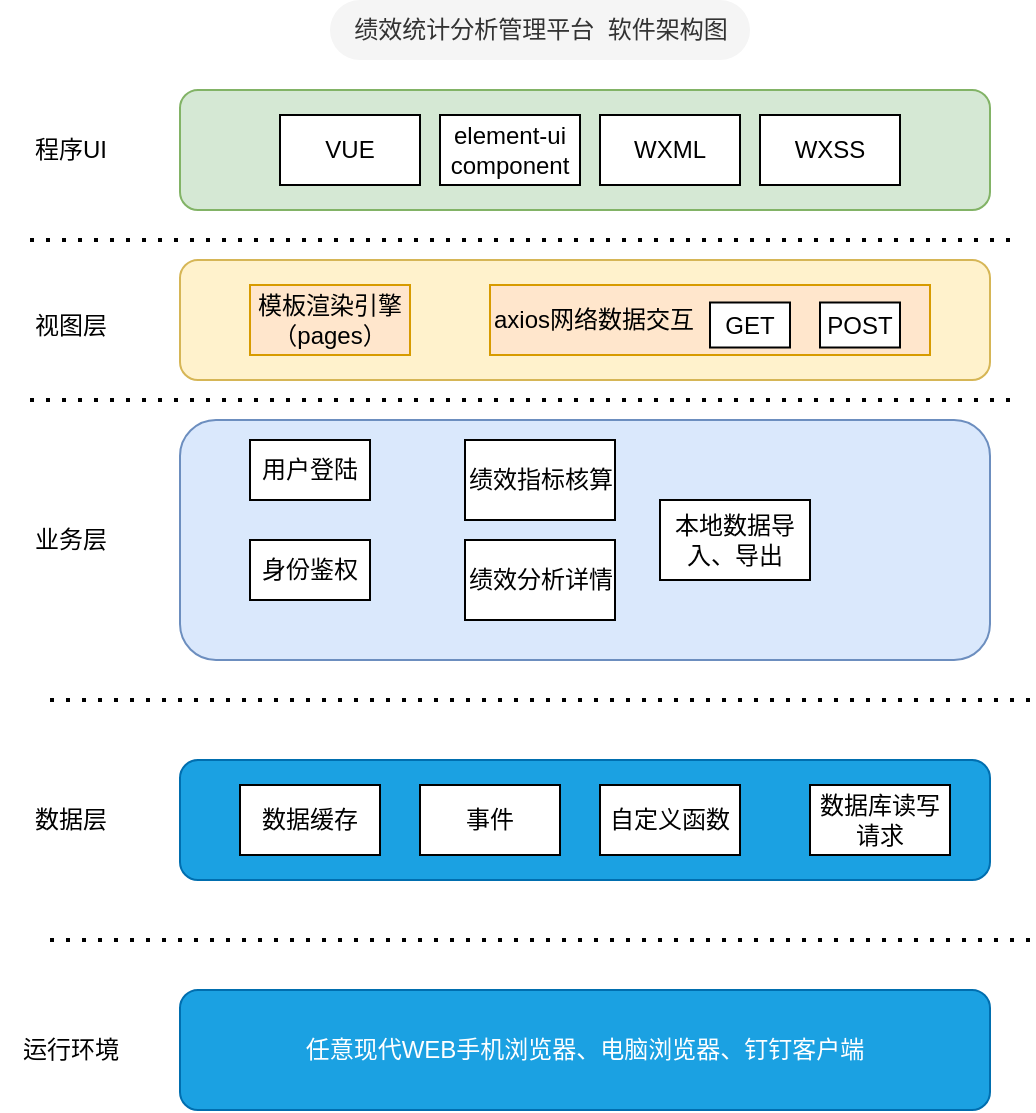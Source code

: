<mxfile version="20.5.1" type="github">
  <diagram id="BHoDPxuyglcWmHFTVv1B" name="Page-1">
    <mxGraphModel dx="813" dy="477" grid="1" gridSize="10" guides="1" tooltips="1" connect="1" arrows="1" fold="1" page="1" pageScale="1" pageWidth="850" pageHeight="1100" math="0" shadow="0">
      <root>
        <mxCell id="0" />
        <mxCell id="1" parent="0" />
        <mxCell id="4niVdjVSEtjhdwLLz-7x-1" value="绩效统计分析管理平台&amp;nbsp; 软件架构图" style="text;html=1;align=center;verticalAlign=middle;resizable=0;points=[];autosize=1;strokeColor=none;fillColor=#f5f5f5;fontColor=#333333;rounded=1;arcSize=50;" vertex="1" parent="1">
          <mxGeometry x="260" width="210" height="30" as="geometry" />
        </mxCell>
        <mxCell id="4niVdjVSEtjhdwLLz-7x-2" value="" style="rounded=1;whiteSpace=wrap;html=1;fillColor=#d5e8d4;strokeColor=#82b366;" vertex="1" parent="1">
          <mxGeometry x="185" y="45" width="405" height="60" as="geometry" />
        </mxCell>
        <mxCell id="4niVdjVSEtjhdwLLz-7x-3" value="程序UI" style="text;html=1;align=center;verticalAlign=middle;resizable=0;points=[];autosize=1;strokeColor=none;fillColor=none;" vertex="1" parent="1">
          <mxGeometry x="100" y="60" width="60" height="30" as="geometry" />
        </mxCell>
        <mxCell id="4niVdjVSEtjhdwLLz-7x-5" value="VUE" style="rounded=0;whiteSpace=wrap;html=1;" vertex="1" parent="1">
          <mxGeometry x="235" y="57.5" width="70" height="35" as="geometry" />
        </mxCell>
        <mxCell id="4niVdjVSEtjhdwLLz-7x-8" value="element-ui component" style="rounded=0;whiteSpace=wrap;html=1;" vertex="1" parent="1">
          <mxGeometry x="315" y="57.5" width="70" height="35" as="geometry" />
        </mxCell>
        <mxCell id="4niVdjVSEtjhdwLLz-7x-9" value="WXML&lt;br&gt;" style="rounded=0;whiteSpace=wrap;html=1;" vertex="1" parent="1">
          <mxGeometry x="395" y="57.5" width="70" height="35" as="geometry" />
        </mxCell>
        <mxCell id="4niVdjVSEtjhdwLLz-7x-10" value="WXSS" style="rounded=0;whiteSpace=wrap;html=1;" vertex="1" parent="1">
          <mxGeometry x="475" y="57.5" width="70" height="35" as="geometry" />
        </mxCell>
        <mxCell id="4niVdjVSEtjhdwLLz-7x-11" value="" style="endArrow=none;dashed=1;html=1;dashPattern=1 3;strokeWidth=2;rounded=0;" edge="1" parent="1">
          <mxGeometry width="50" height="50" relative="1" as="geometry">
            <mxPoint x="110" y="120" as="sourcePoint" />
            <mxPoint x="600" y="120" as="targetPoint" />
          </mxGeometry>
        </mxCell>
        <mxCell id="4niVdjVSEtjhdwLLz-7x-14" value="" style="rounded=1;whiteSpace=wrap;html=1;fillColor=#fff2cc;strokeColor=#d6b656;" vertex="1" parent="1">
          <mxGeometry x="185" y="130" width="405" height="60" as="geometry" />
        </mxCell>
        <mxCell id="4niVdjVSEtjhdwLLz-7x-15" value="模板渲染引擎&lt;br&gt;（pages）" style="rounded=0;whiteSpace=wrap;html=1;fillColor=#ffe6cc;strokeColor=#d79b00;" vertex="1" parent="1">
          <mxGeometry x="220" y="142.5" width="80" height="35" as="geometry" />
        </mxCell>
        <mxCell id="4niVdjVSEtjhdwLLz-7x-16" value="axios网络数据交互" style="rounded=0;whiteSpace=wrap;html=1;fillColor=#ffe6cc;strokeColor=#d79b00;align=left;" vertex="1" parent="1">
          <mxGeometry x="340" y="142.5" width="220" height="35" as="geometry" />
        </mxCell>
        <mxCell id="4niVdjVSEtjhdwLLz-7x-17" value="视图层" style="text;html=1;align=center;verticalAlign=middle;resizable=0;points=[];autosize=1;strokeColor=none;fillColor=none;" vertex="1" parent="1">
          <mxGeometry x="100" y="147.5" width="60" height="30" as="geometry" />
        </mxCell>
        <mxCell id="4niVdjVSEtjhdwLLz-7x-18" value="GET&lt;span style=&quot;color: rgba(0, 0, 0, 0); font-family: monospace; font-size: 0px; text-align: start;&quot;&gt;%3CmxGraphModel%3E%3Croot%3E%3CmxCell%20id%3D%220%22%2F%3E%3CmxCell%20id%3D%221%22%20parent%3D%220%22%2F%3E%3CmxCell%20id%3D%222%22%20value%3D%22%E7%A8%8B%E5%BA%8FUI%22%20style%3D%22text%3Bhtml%3D1%3Balign%3Dcenter%3BverticalAlign%3Dmiddle%3Bresizable%3D0%3Bpoints%3D%5B%5D%3Bautosize%3D1%3BstrokeColor%3Dnone%3BfillColor%3Dnone%3B%22%20vertex%3D%221%22%20parent%3D%221%22%3E%3CmxGeometry%20x%3D%22100%22%20y%3D%2260%22%20width%3D%2260%22%20height%3D%2230%22%20as%3D%22geometry%22%2F%3E%3C%2FmxCell%3E%3C%2Froot%3E%3C%2FmxGraphModel%3E&lt;/span&gt;" style="rounded=0;whiteSpace=wrap;html=1;" vertex="1" parent="1">
          <mxGeometry x="450" y="151.25" width="40" height="22.5" as="geometry" />
        </mxCell>
        <mxCell id="4niVdjVSEtjhdwLLz-7x-20" value="POST" style="rounded=0;whiteSpace=wrap;html=1;" vertex="1" parent="1">
          <mxGeometry x="505" y="151.25" width="40" height="22.5" as="geometry" />
        </mxCell>
        <mxCell id="4niVdjVSEtjhdwLLz-7x-21" value="" style="endArrow=none;dashed=1;html=1;dashPattern=1 3;strokeWidth=2;rounded=0;" edge="1" parent="1">
          <mxGeometry width="50" height="50" relative="1" as="geometry">
            <mxPoint x="110" y="200" as="sourcePoint" />
            <mxPoint x="600" y="200" as="targetPoint" />
          </mxGeometry>
        </mxCell>
        <mxCell id="4niVdjVSEtjhdwLLz-7x-22" value="业务层" style="text;html=1;align=center;verticalAlign=middle;resizable=0;points=[];autosize=1;strokeColor=none;fillColor=none;" vertex="1" parent="1">
          <mxGeometry x="100" y="255" width="60" height="30" as="geometry" />
        </mxCell>
        <mxCell id="4niVdjVSEtjhdwLLz-7x-24" value="" style="rounded=1;whiteSpace=wrap;html=1;fillColor=#dae8fc;strokeColor=#6c8ebf;" vertex="1" parent="1">
          <mxGeometry x="185" y="210" width="405" height="120" as="geometry" />
        </mxCell>
        <mxCell id="4niVdjVSEtjhdwLLz-7x-26" value="用户登陆" style="rounded=0;whiteSpace=wrap;html=1;" vertex="1" parent="1">
          <mxGeometry x="220" y="220" width="60" height="30" as="geometry" />
        </mxCell>
        <mxCell id="4niVdjVSEtjhdwLLz-7x-27" value="身份鉴权" style="rounded=0;whiteSpace=wrap;html=1;" vertex="1" parent="1">
          <mxGeometry x="220" y="270" width="60" height="30" as="geometry" />
        </mxCell>
        <mxCell id="4niVdjVSEtjhdwLLz-7x-28" value="绩效分析详情" style="rounded=0;whiteSpace=wrap;html=1;" vertex="1" parent="1">
          <mxGeometry x="327.5" y="270" width="75" height="40" as="geometry" />
        </mxCell>
        <mxCell id="4niVdjVSEtjhdwLLz-7x-29" value="绩效指标核算" style="rounded=0;whiteSpace=wrap;html=1;" vertex="1" parent="1">
          <mxGeometry x="327.5" y="220" width="75" height="40" as="geometry" />
        </mxCell>
        <mxCell id="4niVdjVSEtjhdwLLz-7x-30" value="本地数据导入、导出" style="rounded=0;whiteSpace=wrap;html=1;" vertex="1" parent="1">
          <mxGeometry x="425" y="250" width="75" height="40" as="geometry" />
        </mxCell>
        <mxCell id="4niVdjVSEtjhdwLLz-7x-32" value="" style="endArrow=none;dashed=1;html=1;dashPattern=1 3;strokeWidth=2;rounded=0;" edge="1" parent="1">
          <mxGeometry width="50" height="50" relative="1" as="geometry">
            <mxPoint x="120" y="350" as="sourcePoint" />
            <mxPoint x="610" y="350" as="targetPoint" />
          </mxGeometry>
        </mxCell>
        <mxCell id="4niVdjVSEtjhdwLLz-7x-33" value="" style="rounded=1;whiteSpace=wrap;html=1;fillColor=#1ba1e2;strokeColor=#006EAF;fontColor=#ffffff;" vertex="1" parent="1">
          <mxGeometry x="185" y="380" width="405" height="60" as="geometry" />
        </mxCell>
        <mxCell id="4niVdjVSEtjhdwLLz-7x-34" value="数据层" style="text;html=1;align=center;verticalAlign=middle;resizable=0;points=[];autosize=1;strokeColor=none;fillColor=none;" vertex="1" parent="1">
          <mxGeometry x="100" y="395" width="60" height="30" as="geometry" />
        </mxCell>
        <mxCell id="4niVdjVSEtjhdwLLz-7x-36" value="数据缓存" style="rounded=0;whiteSpace=wrap;html=1;" vertex="1" parent="1">
          <mxGeometry x="215" y="392.5" width="70" height="35" as="geometry" />
        </mxCell>
        <mxCell id="4niVdjVSEtjhdwLLz-7x-37" value="事件" style="rounded=0;whiteSpace=wrap;html=1;" vertex="1" parent="1">
          <mxGeometry x="305" y="392.5" width="70" height="35" as="geometry" />
        </mxCell>
        <mxCell id="4niVdjVSEtjhdwLLz-7x-38" value="自定义函数" style="rounded=0;whiteSpace=wrap;html=1;" vertex="1" parent="1">
          <mxGeometry x="395" y="392.5" width="70" height="35" as="geometry" />
        </mxCell>
        <mxCell id="4niVdjVSEtjhdwLLz-7x-39" value="数据库读写请求" style="rounded=0;whiteSpace=wrap;html=1;" vertex="1" parent="1">
          <mxGeometry x="500" y="392.5" width="70" height="35" as="geometry" />
        </mxCell>
        <mxCell id="4niVdjVSEtjhdwLLz-7x-40" value="" style="endArrow=none;dashed=1;html=1;dashPattern=1 3;strokeWidth=2;rounded=0;" edge="1" parent="1">
          <mxGeometry width="50" height="50" relative="1" as="geometry">
            <mxPoint x="120" y="470" as="sourcePoint" />
            <mxPoint x="610" y="470" as="targetPoint" />
          </mxGeometry>
        </mxCell>
        <mxCell id="4niVdjVSEtjhdwLLz-7x-41" value="运行环境" style="text;html=1;align=center;verticalAlign=middle;resizable=0;points=[];autosize=1;strokeColor=none;fillColor=none;" vertex="1" parent="1">
          <mxGeometry x="95" y="510" width="70" height="30" as="geometry" />
        </mxCell>
        <mxCell id="4niVdjVSEtjhdwLLz-7x-42" value="任意现代WEB手机浏览器、电脑浏览器、钉钉客户端" style="rounded=1;whiteSpace=wrap;html=1;fillColor=#1ba1e2;strokeColor=#006EAF;fontColor=#ffffff;" vertex="1" parent="1">
          <mxGeometry x="185" y="495" width="405" height="60" as="geometry" />
        </mxCell>
      </root>
    </mxGraphModel>
  </diagram>
</mxfile>
